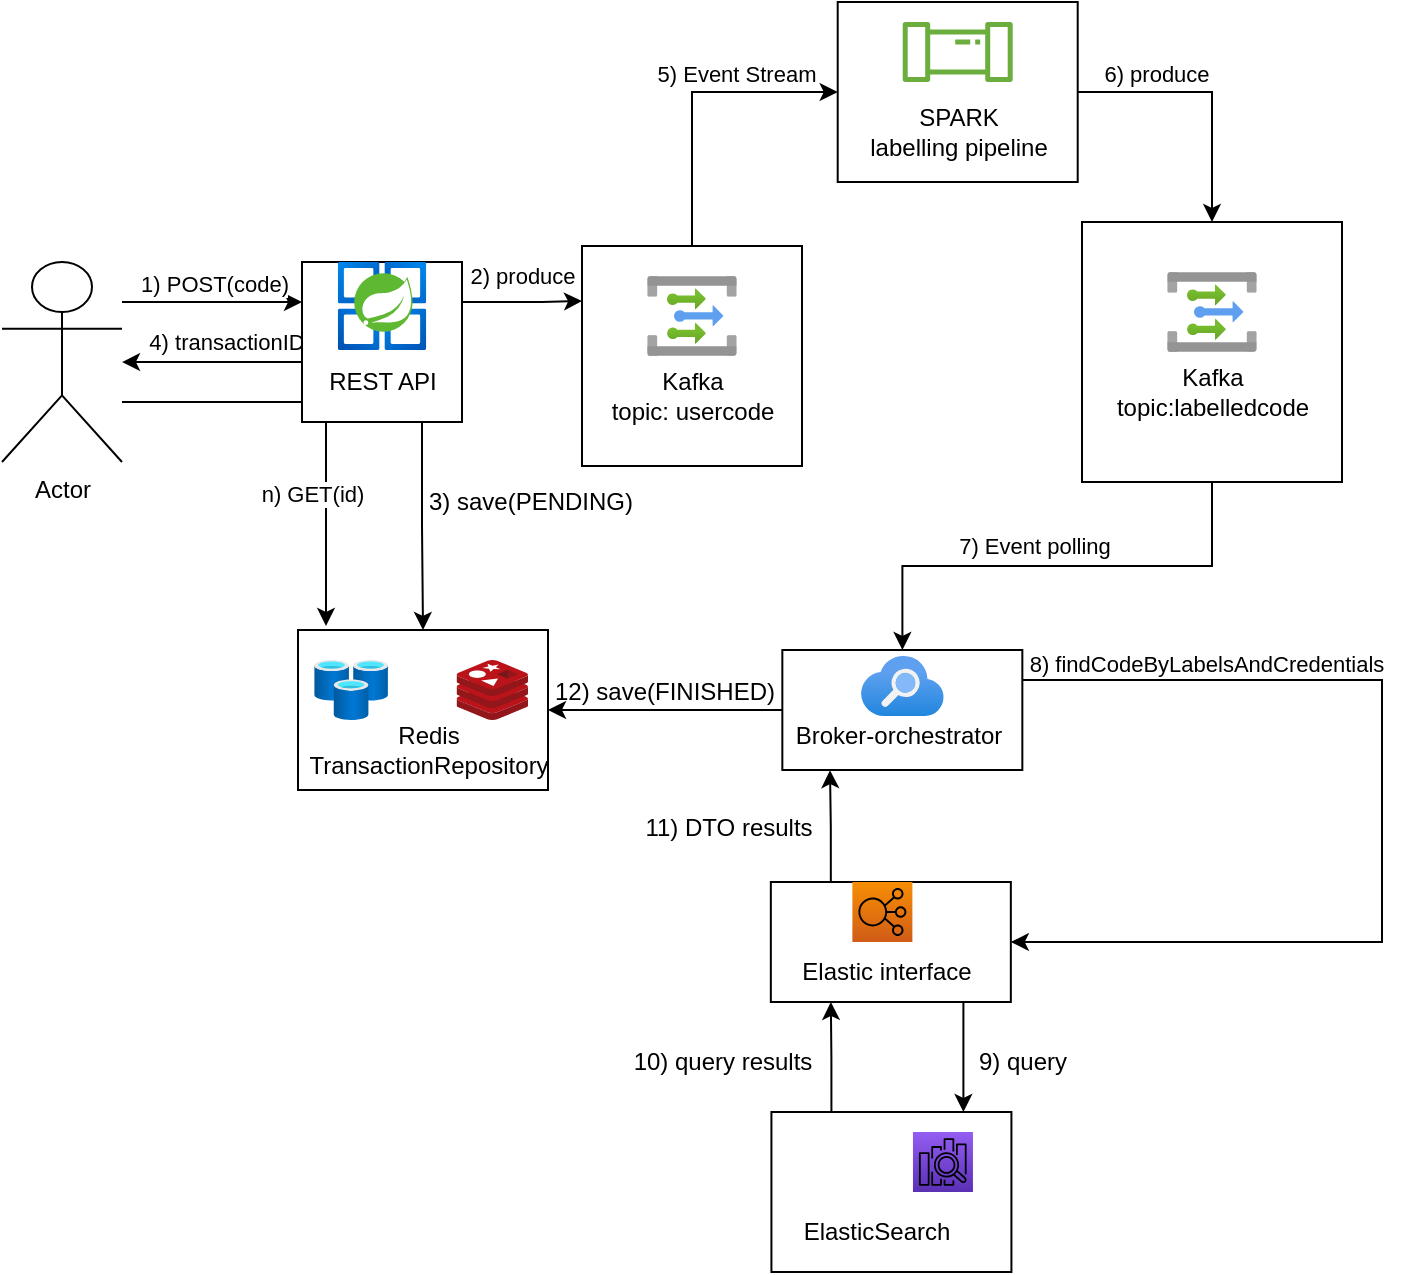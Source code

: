 <mxfile version="15.7.0" type="github">
  <diagram id="hpD_e7PActcPWy4PUytE" name="Page-1">
    <mxGraphModel dx="1422" dy="724" grid="1" gridSize="10" guides="1" tooltips="1" connect="1" arrows="1" fold="1" page="1" pageScale="1" pageWidth="850" pageHeight="1100" math="0" shadow="0">
      <root>
        <mxCell id="0" />
        <mxCell id="1" parent="0" />
        <mxCell id="rMNC7y5x-dC26wNGvYcm-26" value="" style="rounded=0;whiteSpace=wrap;html=1;fontColor=default;strokeColor=default;fillColor=default;" parent="1" vertex="1">
          <mxGeometry x="268" y="344" width="125" height="80" as="geometry" />
        </mxCell>
        <mxCell id="rMNC7y5x-dC26wNGvYcm-51" style="edgeStyle=orthogonalEdgeStyle;rounded=0;orthogonalLoop=1;jettySize=auto;html=1;exitX=0.25;exitY=0;exitDx=0;exitDy=0;entryX=0.25;entryY=1;entryDx=0;entryDy=0;labelBackgroundColor=default;fontColor=default;strokeColor=default;" parent="1" source="rMNC7y5x-dC26wNGvYcm-22" target="rMNC7y5x-dC26wNGvYcm-18" edge="1">
          <mxGeometry relative="1" as="geometry" />
        </mxCell>
        <mxCell id="rMNC7y5x-dC26wNGvYcm-22" value="" style="rounded=0;whiteSpace=wrap;html=1;fontColor=default;strokeColor=default;fillColor=default;" parent="1" vertex="1">
          <mxGeometry x="504.71" y="585" width="120" height="80" as="geometry" />
        </mxCell>
        <mxCell id="rMNC7y5x-dC26wNGvYcm-46" style="edgeStyle=orthogonalEdgeStyle;rounded=0;orthogonalLoop=1;jettySize=auto;html=1;exitX=0.5;exitY=1;exitDx=0;exitDy=0;labelBackgroundColor=default;fontColor=default;strokeColor=default;" parent="1" edge="1">
          <mxGeometry relative="1" as="geometry">
            <mxPoint x="580.42" y="530" as="sourcePoint" />
            <mxPoint x="600.71" y="585" as="targetPoint" />
            <Array as="points">
              <mxPoint x="600.71" y="530" />
              <mxPoint x="600.71" y="585" />
            </Array>
          </mxGeometry>
        </mxCell>
        <mxCell id="rMNC7y5x-dC26wNGvYcm-50" style="edgeStyle=orthogonalEdgeStyle;rounded=0;orthogonalLoop=1;jettySize=auto;html=1;exitX=0.25;exitY=0;exitDx=0;exitDy=0;entryX=0.2;entryY=1.002;entryDx=0;entryDy=0;labelBackgroundColor=default;fontColor=default;strokeColor=default;entryPerimeter=0;" parent="1" source="rMNC7y5x-dC26wNGvYcm-18" target="rMNC7y5x-dC26wNGvYcm-15" edge="1">
          <mxGeometry relative="1" as="geometry">
            <Array as="points">
              <mxPoint x="535" y="442" />
              <mxPoint x="534" y="442" />
              <mxPoint x="534" y="414" />
            </Array>
          </mxGeometry>
        </mxCell>
        <mxCell id="rMNC7y5x-dC26wNGvYcm-18" value="" style="rounded=0;whiteSpace=wrap;html=1;fontColor=default;strokeColor=default;fillColor=default;" parent="1" vertex="1">
          <mxGeometry x="504.42" y="470" width="120" height="60" as="geometry" />
        </mxCell>
        <mxCell id="rMNC7y5x-dC26wNGvYcm-45" style="edgeStyle=orthogonalEdgeStyle;rounded=0;orthogonalLoop=1;jettySize=auto;html=1;exitX=1;exitY=0.25;exitDx=0;exitDy=0;entryX=1;entryY=0.5;entryDx=0;entryDy=0;labelBackgroundColor=default;fontColor=default;strokeColor=default;" parent="1" source="rMNC7y5x-dC26wNGvYcm-15" target="rMNC7y5x-dC26wNGvYcm-18" edge="1">
          <mxGeometry relative="1" as="geometry">
            <Array as="points">
              <mxPoint x="810" y="369" />
              <mxPoint x="810" y="500" />
            </Array>
          </mxGeometry>
        </mxCell>
        <mxCell id="rMNC7y5x-dC26wNGvYcm-48" value="8) findCodeByLabelsAndCredentials" style="edgeLabel;html=1;align=center;verticalAlign=middle;resizable=0;points=[];fontColor=default;labelBackgroundColor=default;" parent="rMNC7y5x-dC26wNGvYcm-45" vertex="1" connectable="0">
          <mxGeometry x="-0.834" relative="1" as="geometry">
            <mxPoint x="51" y="-8" as="offset" />
          </mxGeometry>
        </mxCell>
        <mxCell id="rMNC7y5x-dC26wNGvYcm-47" style="edgeStyle=orthogonalEdgeStyle;rounded=0;orthogonalLoop=1;jettySize=auto;html=1;exitX=0;exitY=0.5;exitDx=0;exitDy=0;labelBackgroundColor=default;fontColor=default;strokeColor=default;" parent="1" source="rMNC7y5x-dC26wNGvYcm-15" target="rMNC7y5x-dC26wNGvYcm-26" edge="1">
          <mxGeometry relative="1" as="geometry" />
        </mxCell>
        <mxCell id="rMNC7y5x-dC26wNGvYcm-15" value="" style="rounded=0;whiteSpace=wrap;html=1;fontColor=default;strokeColor=default;fillColor=default;" parent="1" vertex="1">
          <mxGeometry x="510.17" y="354" width="120" height="60" as="geometry" />
        </mxCell>
        <mxCell id="rMNC7y5x-dC26wNGvYcm-39" style="edgeStyle=orthogonalEdgeStyle;rounded=0;orthogonalLoop=1;jettySize=auto;html=1;exitX=1;exitY=0.5;exitDx=0;exitDy=0;entryX=0.5;entryY=0;entryDx=0;entryDy=0;labelBackgroundColor=default;fontColor=default;strokeColor=default;" parent="1" source="rMNC7y5x-dC26wNGvYcm-9" target="rMNC7y5x-dC26wNGvYcm-11" edge="1">
          <mxGeometry relative="1" as="geometry" />
        </mxCell>
        <mxCell id="rMNC7y5x-dC26wNGvYcm-40" value="6) produce" style="edgeLabel;html=1;align=center;verticalAlign=middle;resizable=0;points=[];fontColor=default;labelBackgroundColor=default;" parent="rMNC7y5x-dC26wNGvYcm-39" vertex="1" connectable="0">
          <mxGeometry x="-0.356" relative="1" as="geometry">
            <mxPoint x="-4" y="-9" as="offset" />
          </mxGeometry>
        </mxCell>
        <mxCell id="rMNC7y5x-dC26wNGvYcm-9" value="" style="rounded=0;whiteSpace=wrap;html=1;fontColor=default;strokeColor=default;fillColor=default;" parent="1" vertex="1">
          <mxGeometry x="537.85" y="30" width="120" height="90" as="geometry" />
        </mxCell>
        <mxCell id="rMNC7y5x-dC26wNGvYcm-28" style="edgeStyle=orthogonalEdgeStyle;rounded=0;orthogonalLoop=1;jettySize=auto;html=1;entryX=0;entryY=0.25;entryDx=0;entryDy=0;fontColor=default;strokeColor=default;labelBackgroundColor=default;" parent="1" source="rMNC7y5x-dC26wNGvYcm-1" target="rMNC7y5x-dC26wNGvYcm-3" edge="1">
          <mxGeometry relative="1" as="geometry">
            <Array as="points">
              <mxPoint x="200" y="180" />
              <mxPoint x="200" y="180" />
            </Array>
          </mxGeometry>
        </mxCell>
        <mxCell id="rMNC7y5x-dC26wNGvYcm-29" value="1) POST(code)" style="edgeLabel;html=1;align=center;verticalAlign=middle;resizable=0;points=[];fontColor=default;labelBackgroundColor=default;" parent="rMNC7y5x-dC26wNGvYcm-28" vertex="1" connectable="0">
          <mxGeometry x="0.119" relative="1" as="geometry">
            <mxPoint x="-5" y="-9" as="offset" />
          </mxGeometry>
        </mxCell>
        <mxCell id="rMNC7y5x-dC26wNGvYcm-30" style="edgeStyle=orthogonalEdgeStyle;rounded=0;orthogonalLoop=1;jettySize=auto;html=1;entryX=0.112;entryY=-0.025;entryDx=0;entryDy=0;labelBackgroundColor=default;fontColor=default;strokeColor=default;entryPerimeter=0;" parent="1" source="rMNC7y5x-dC26wNGvYcm-1" target="rMNC7y5x-dC26wNGvYcm-26" edge="1">
          <mxGeometry relative="1" as="geometry">
            <Array as="points">
              <mxPoint x="282" y="230" />
            </Array>
          </mxGeometry>
        </mxCell>
        <mxCell id="rMNC7y5x-dC26wNGvYcm-31" value="n) GET(id)" style="edgeLabel;html=1;align=center;verticalAlign=middle;resizable=0;points=[];fontColor=default;" parent="rMNC7y5x-dC26wNGvYcm-30" vertex="1" connectable="0">
          <mxGeometry x="-0.076" relative="1" as="geometry">
            <mxPoint x="-4" y="46" as="offset" />
          </mxGeometry>
        </mxCell>
        <mxCell id="rMNC7y5x-dC26wNGvYcm-1" value="Actor" style="shape=umlActor;verticalLabelPosition=bottom;verticalAlign=top;html=1;outlineConnect=0;fillColor=default;strokeColor=default;fontColor=default;" parent="1" vertex="1">
          <mxGeometry x="120" y="160" width="60" height="100" as="geometry" />
        </mxCell>
        <mxCell id="rMNC7y5x-dC26wNGvYcm-32" style="edgeStyle=orthogonalEdgeStyle;rounded=0;orthogonalLoop=1;jettySize=auto;html=1;exitX=0;exitY=0.5;exitDx=0;exitDy=0;labelBackgroundColor=default;fontColor=default;strokeColor=default;" parent="1" edge="1">
          <mxGeometry relative="1" as="geometry">
            <mxPoint x="270" y="210" as="sourcePoint" />
            <mxPoint x="180" y="210.034" as="targetPoint" />
            <Array as="points">
              <mxPoint x="200" y="210" />
              <mxPoint x="200" y="210" />
            </Array>
          </mxGeometry>
        </mxCell>
        <mxCell id="rMNC7y5x-dC26wNGvYcm-33" value="4) transactionID" style="edgeLabel;html=1;align=center;verticalAlign=middle;resizable=0;points=[];fontColor=default;labelBackgroundColor=default;" parent="rMNC7y5x-dC26wNGvYcm-32" vertex="1" connectable="0">
          <mxGeometry x="-0.142" y="1" relative="1" as="geometry">
            <mxPoint y="-11" as="offset" />
          </mxGeometry>
        </mxCell>
        <mxCell id="rMNC7y5x-dC26wNGvYcm-34" style="edgeStyle=orthogonalEdgeStyle;rounded=0;orthogonalLoop=1;jettySize=auto;html=1;exitX=1;exitY=0.25;exitDx=0;exitDy=0;entryX=0;entryY=0.25;entryDx=0;entryDy=0;labelBackgroundColor=default;fontColor=default;strokeColor=default;" parent="1" source="rMNC7y5x-dC26wNGvYcm-3" target="rMNC7y5x-dC26wNGvYcm-6" edge="1">
          <mxGeometry relative="1" as="geometry">
            <Array as="points">
              <mxPoint x="390" y="180" />
            </Array>
          </mxGeometry>
        </mxCell>
        <mxCell id="rMNC7y5x-dC26wNGvYcm-36" value="2) produce" style="edgeLabel;html=1;align=center;verticalAlign=middle;resizable=0;points=[];fontColor=default;labelBackgroundColor=default;" parent="rMNC7y5x-dC26wNGvYcm-34" vertex="1" connectable="0">
          <mxGeometry x="0.196" relative="1" as="geometry">
            <mxPoint x="-6" y="-13" as="offset" />
          </mxGeometry>
        </mxCell>
        <mxCell id="rMNC7y5x-dC26wNGvYcm-55" style="edgeStyle=orthogonalEdgeStyle;rounded=0;orthogonalLoop=1;jettySize=auto;html=1;exitX=0.75;exitY=1;exitDx=0;exitDy=0;labelBackgroundColor=default;fontColor=default;strokeColor=default;" parent="1" source="rMNC7y5x-dC26wNGvYcm-3" target="rMNC7y5x-dC26wNGvYcm-26" edge="1">
          <mxGeometry relative="1" as="geometry" />
        </mxCell>
        <mxCell id="rMNC7y5x-dC26wNGvYcm-3" value="" style="whiteSpace=wrap;html=1;aspect=fixed;fontColor=default;strokeColor=default;fillColor=default;" parent="1" vertex="1">
          <mxGeometry x="270" y="160" width="80" height="80" as="geometry" />
        </mxCell>
        <mxCell id="rMNC7y5x-dC26wNGvYcm-2" value="" style="aspect=fixed;html=1;points=[];align=center;image;fontSize=12;image=img/lib/azure2/compute/Azure_Spring_Cloud.svg;fontColor=default;strokeColor=default;fillColor=default;" parent="1" vertex="1">
          <mxGeometry x="286.63" y="160" width="46.75" height="44" as="geometry" />
        </mxCell>
        <mxCell id="rMNC7y5x-dC26wNGvYcm-4" value="REST API" style="text;html=1;align=center;verticalAlign=middle;resizable=0;points=[];autosize=1;strokeColor=none;fillColor=default;fontColor=default;" parent="1" vertex="1">
          <mxGeometry x="275" y="210" width="70" height="20" as="geometry" />
        </mxCell>
        <mxCell id="rMNC7y5x-dC26wNGvYcm-37" style="edgeStyle=orthogonalEdgeStyle;rounded=0;orthogonalLoop=1;jettySize=auto;html=1;exitX=0.5;exitY=0;exitDx=0;exitDy=0;entryX=0;entryY=0.5;entryDx=0;entryDy=0;labelBackgroundColor=default;fontColor=default;strokeColor=default;" parent="1" source="rMNC7y5x-dC26wNGvYcm-6" target="rMNC7y5x-dC26wNGvYcm-9" edge="1">
          <mxGeometry relative="1" as="geometry" />
        </mxCell>
        <mxCell id="rMNC7y5x-dC26wNGvYcm-38" value="5) Event Stream" style="edgeLabel;html=1;align=center;verticalAlign=middle;resizable=0;points=[];fontColor=default;labelBackgroundColor=default;" parent="rMNC7y5x-dC26wNGvYcm-37" vertex="1" connectable="0">
          <mxGeometry x="0.279" y="-1" relative="1" as="geometry">
            <mxPoint x="3" y="-10" as="offset" />
          </mxGeometry>
        </mxCell>
        <mxCell id="rMNC7y5x-dC26wNGvYcm-6" value="" style="whiteSpace=wrap;html=1;aspect=fixed;fontColor=default;strokeColor=default;fillColor=default;" parent="1" vertex="1">
          <mxGeometry x="410" y="152" width="110" height="110" as="geometry" />
        </mxCell>
        <mxCell id="rMNC7y5x-dC26wNGvYcm-7" value="&lt;div&gt;Kafka&lt;/div&gt;&lt;div&gt;topic: usercode&lt;br&gt;&lt;/div&gt;" style="text;html=1;align=center;verticalAlign=middle;resizable=0;points=[];autosize=1;strokeColor=none;fillColor=default;fontColor=default;" parent="1" vertex="1">
          <mxGeometry x="415" y="212" width="100" height="30" as="geometry" />
        </mxCell>
        <mxCell id="rMNC7y5x-dC26wNGvYcm-5" value="" style="aspect=fixed;html=1;points=[];align=center;image;fontSize=12;image=img/lib/azure2/integration/Event_Grid_Topics.svg;fontColor=default;strokeColor=default;fillColor=default;" parent="1" vertex="1">
          <mxGeometry x="442.66" y="167" width="44.67" height="40" as="geometry" />
        </mxCell>
        <mxCell id="rMNC7y5x-dC26wNGvYcm-8" value="" style="sketch=0;outlineConnect=0;fontColor=#232F3E;gradientColor=none;fillColor=#6CAE3E;strokeColor=none;dashed=0;verticalLabelPosition=bottom;verticalAlign=top;align=center;html=1;fontSize=12;fontStyle=0;aspect=fixed;pointerEvents=1;shape=mxgraph.aws4.iot_analytics_pipeline;" parent="1" vertex="1">
          <mxGeometry x="570" y="40" width="55.71" height="30" as="geometry" />
        </mxCell>
        <mxCell id="rMNC7y5x-dC26wNGvYcm-10" value="&lt;div&gt;SPARK&lt;/div&gt;&lt;div&gt;labelling pipeline&lt;br&gt;&lt;/div&gt;" style="text;html=1;align=center;verticalAlign=middle;resizable=0;points=[];autosize=1;strokeColor=none;fillColor=none;fontColor=default;" parent="1" vertex="1">
          <mxGeometry x="547.85" y="80" width="100" height="30" as="geometry" />
        </mxCell>
        <mxCell id="rMNC7y5x-dC26wNGvYcm-43" style="edgeStyle=orthogonalEdgeStyle;rounded=0;orthogonalLoop=1;jettySize=auto;html=1;exitX=0.5;exitY=1;exitDx=0;exitDy=0;labelBackgroundColor=default;fontColor=default;strokeColor=default;" parent="1" source="rMNC7y5x-dC26wNGvYcm-11" target="rMNC7y5x-dC26wNGvYcm-15" edge="1">
          <mxGeometry relative="1" as="geometry" />
        </mxCell>
        <mxCell id="rMNC7y5x-dC26wNGvYcm-49" value="7) Event polling" style="edgeLabel;html=1;align=center;verticalAlign=middle;resizable=0;points=[];fontColor=default;labelBackgroundColor=default;" parent="rMNC7y5x-dC26wNGvYcm-43" vertex="1" connectable="0">
          <mxGeometry x="0.228" y="1" relative="1" as="geometry">
            <mxPoint x="15" y="-11" as="offset" />
          </mxGeometry>
        </mxCell>
        <mxCell id="rMNC7y5x-dC26wNGvYcm-11" value="" style="whiteSpace=wrap;html=1;aspect=fixed;fontColor=default;strokeColor=default;fillColor=default;" parent="1" vertex="1">
          <mxGeometry x="660" y="140" width="130" height="130" as="geometry" />
        </mxCell>
        <mxCell id="rMNC7y5x-dC26wNGvYcm-12" value="&lt;div&gt;Kafka&lt;/div&gt;&lt;div&gt;topic:labelledcode&lt;/div&gt;" style="text;html=1;align=center;verticalAlign=middle;resizable=0;points=[];autosize=1;strokeColor=none;fillColor=default;fontColor=default;" parent="1" vertex="1">
          <mxGeometry x="670" y="210" width="110" height="30" as="geometry" />
        </mxCell>
        <mxCell id="rMNC7y5x-dC26wNGvYcm-13" value="" style="aspect=fixed;html=1;points=[];align=center;image;fontSize=12;image=img/lib/azure2/integration/Event_Grid_Topics.svg;fontColor=default;strokeColor=default;fillColor=default;" parent="1" vertex="1">
          <mxGeometry x="702.66" y="165" width="44.67" height="40" as="geometry" />
        </mxCell>
        <mxCell id="rMNC7y5x-dC26wNGvYcm-14" value="" style="aspect=fixed;html=1;points=[];align=center;image;fontSize=12;image=img/lib/azure2/app_services/Search_Services.svg;fontColor=default;strokeColor=default;fillColor=default;" parent="1" vertex="1">
          <mxGeometry x="549.4" y="357" width="41.54" height="30" as="geometry" />
        </mxCell>
        <mxCell id="rMNC7y5x-dC26wNGvYcm-16" value="Broker-orchestrator" style="text;html=1;align=center;verticalAlign=middle;resizable=0;points=[];autosize=1;strokeColor=none;fillColor=none;fontColor=default;" parent="1" vertex="1">
          <mxGeometry x="507.83" y="387" width="120" height="20" as="geometry" />
        </mxCell>
        <mxCell id="rMNC7y5x-dC26wNGvYcm-17" value="" style="sketch=0;points=[[0,0,0],[0.25,0,0],[0.5,0,0],[0.75,0,0],[1,0,0],[0,1,0],[0.25,1,0],[0.5,1,0],[0.75,1,0],[1,1,0],[0,0.25,0],[0,0.5,0],[0,0.75,0],[1,0.25,0],[1,0.5,0],[1,0.75,0]];outlineConnect=0;fontColor=default;gradientColor=#F78E04;gradientDirection=north;fillColor=#D05C17;strokeColor=default;dashed=0;verticalLabelPosition=bottom;verticalAlign=top;align=center;html=1;fontSize=12;fontStyle=0;aspect=fixed;shape=mxgraph.aws4.resourceIcon;resIcon=mxgraph.aws4.elastic_load_balancing;" parent="1" vertex="1">
          <mxGeometry x="545.19" y="470" width="30" height="30" as="geometry" />
        </mxCell>
        <mxCell id="rMNC7y5x-dC26wNGvYcm-19" value="Elastic interface" style="text;html=1;align=center;verticalAlign=middle;resizable=0;points=[];autosize=1;strokeColor=none;fillColor=none;fontColor=default;" parent="1" vertex="1">
          <mxGeometry x="512.08" y="505" width="100" height="20" as="geometry" />
        </mxCell>
        <mxCell id="rMNC7y5x-dC26wNGvYcm-20" value="" style="sketch=0;points=[[0,0,0],[0.25,0,0],[0.5,0,0],[0.75,0,0],[1,0,0],[0,1,0],[0.25,1,0],[0.5,1,0],[0.75,1,0],[1,1,0],[0,0.25,0],[0,0.5,0],[0,0.75,0],[1,0.25,0],[1,0.5,0],[1,0.75,0]];outlineConnect=0;fontColor=default;gradientColor=#945DF2;gradientDirection=north;fillColor=#5A30B5;strokeColor=default;dashed=0;verticalLabelPosition=bottom;verticalAlign=top;align=center;html=1;fontSize=12;fontStyle=0;aspect=fixed;shape=mxgraph.aws4.resourceIcon;resIcon=mxgraph.aws4.elasticsearch_service;" parent="1" vertex="1">
          <mxGeometry x="575.48" y="595" width="30" height="30" as="geometry" />
        </mxCell>
        <mxCell id="rMNC7y5x-dC26wNGvYcm-21" value="" style="shape=image;html=1;verticalAlign=top;verticalLabelPosition=bottom;labelBackgroundColor=#ffffff;imageAspect=0;aspect=fixed;image=https://cdn4.iconfinder.com/data/icons/logos-brands-5/24/elasticsearch-128.png;fontColor=default;strokeColor=default;fillColor=default;" parent="1" vertex="1">
          <mxGeometry x="515.48" y="595" width="30" height="30" as="geometry" />
        </mxCell>
        <mxCell id="rMNC7y5x-dC26wNGvYcm-23" value="ElasticSearch" style="text;html=1;align=center;verticalAlign=middle;resizable=0;points=[];autosize=1;strokeColor=none;fillColor=none;fontColor=default;" parent="1" vertex="1">
          <mxGeometry x="512.37" y="635" width="90" height="20" as="geometry" />
        </mxCell>
        <mxCell id="rMNC7y5x-dC26wNGvYcm-24" value="" style="sketch=0;aspect=fixed;html=1;points=[];align=center;image;fontSize=12;image=img/lib/mscae/Cache_Redis_Product.svg;fontColor=default;strokeColor=default;fillColor=default;" parent="1" vertex="1">
          <mxGeometry x="347.29" y="359" width="35.71" height="30" as="geometry" />
        </mxCell>
        <mxCell id="rMNC7y5x-dC26wNGvYcm-25" value="" style="aspect=fixed;html=1;points=[];align=center;image;fontSize=12;image=img/lib/azure2/databases/Cache_Redis.svg;fontColor=default;strokeColor=default;fillColor=default;" parent="1" vertex="1">
          <mxGeometry x="276.08" y="359" width="36.92" height="30" as="geometry" />
        </mxCell>
        <mxCell id="rMNC7y5x-dC26wNGvYcm-27" value="&lt;div&gt;Redis&lt;/div&gt;&lt;div&gt;TransactionRepository&lt;br&gt;&lt;/div&gt;" style="text;html=1;align=center;verticalAlign=middle;resizable=0;points=[];autosize=1;strokeColor=none;fillColor=none;fontColor=default;" parent="1" vertex="1">
          <mxGeometry x="268" y="389" width="130" height="30" as="geometry" />
        </mxCell>
        <mxCell id="rMNC7y5x-dC26wNGvYcm-52" value="9) query" style="text;html=1;align=center;verticalAlign=middle;resizable=0;points=[];autosize=1;strokeColor=none;fillColor=none;fontColor=default;" parent="1" vertex="1">
          <mxGeometry x="600" y="550" width="60" height="20" as="geometry" />
        </mxCell>
        <mxCell id="rMNC7y5x-dC26wNGvYcm-53" value="10) query results" style="text;html=1;align=center;verticalAlign=middle;resizable=0;points=[];autosize=1;strokeColor=none;fillColor=none;fontColor=default;" parent="1" vertex="1">
          <mxGeometry x="430" y="550" width="100" height="20" as="geometry" />
        </mxCell>
        <mxCell id="rMNC7y5x-dC26wNGvYcm-54" value="11) DTO results" style="text;html=1;align=center;verticalAlign=middle;resizable=0;points=[];autosize=1;strokeColor=none;fillColor=none;fontColor=default;" parent="1" vertex="1">
          <mxGeometry x="433" y="433" width="100" height="20" as="geometry" />
        </mxCell>
        <mxCell id="rMNC7y5x-dC26wNGvYcm-56" value="3) save(PENDING)" style="text;html=1;align=center;verticalAlign=middle;resizable=0;points=[];autosize=1;strokeColor=none;fillColor=none;fontColor=default;" parent="1" vertex="1">
          <mxGeometry x="324" y="270" width="120" height="20" as="geometry" />
        </mxCell>
        <mxCell id="rMNC7y5x-dC26wNGvYcm-57" value="12) save(FINISHED)" style="text;html=1;align=center;verticalAlign=middle;resizable=0;points=[];autosize=1;strokeColor=none;fillColor=none;fontColor=default;" parent="1" vertex="1">
          <mxGeometry x="386" y="365" width="130" height="20" as="geometry" />
        </mxCell>
        <mxCell id="rMNC7y5x-dC26wNGvYcm-60" value="" style="shape=image;html=1;verticalAlign=top;verticalLabelPosition=bottom;labelBackgroundColor=#ffffff;imageAspect=0;aspect=fixed;image=https://cdn3.iconfinder.com/data/icons/google-material-design-icons/48/ic_loop_48px-128.png;fontColor=default;strokeColor=default;fillColor=none;gradientColor=none;" parent="1" vertex="1">
          <mxGeometry x="180" y="230" width="28" height="28" as="geometry" />
        </mxCell>
      </root>
    </mxGraphModel>
  </diagram>
</mxfile>
